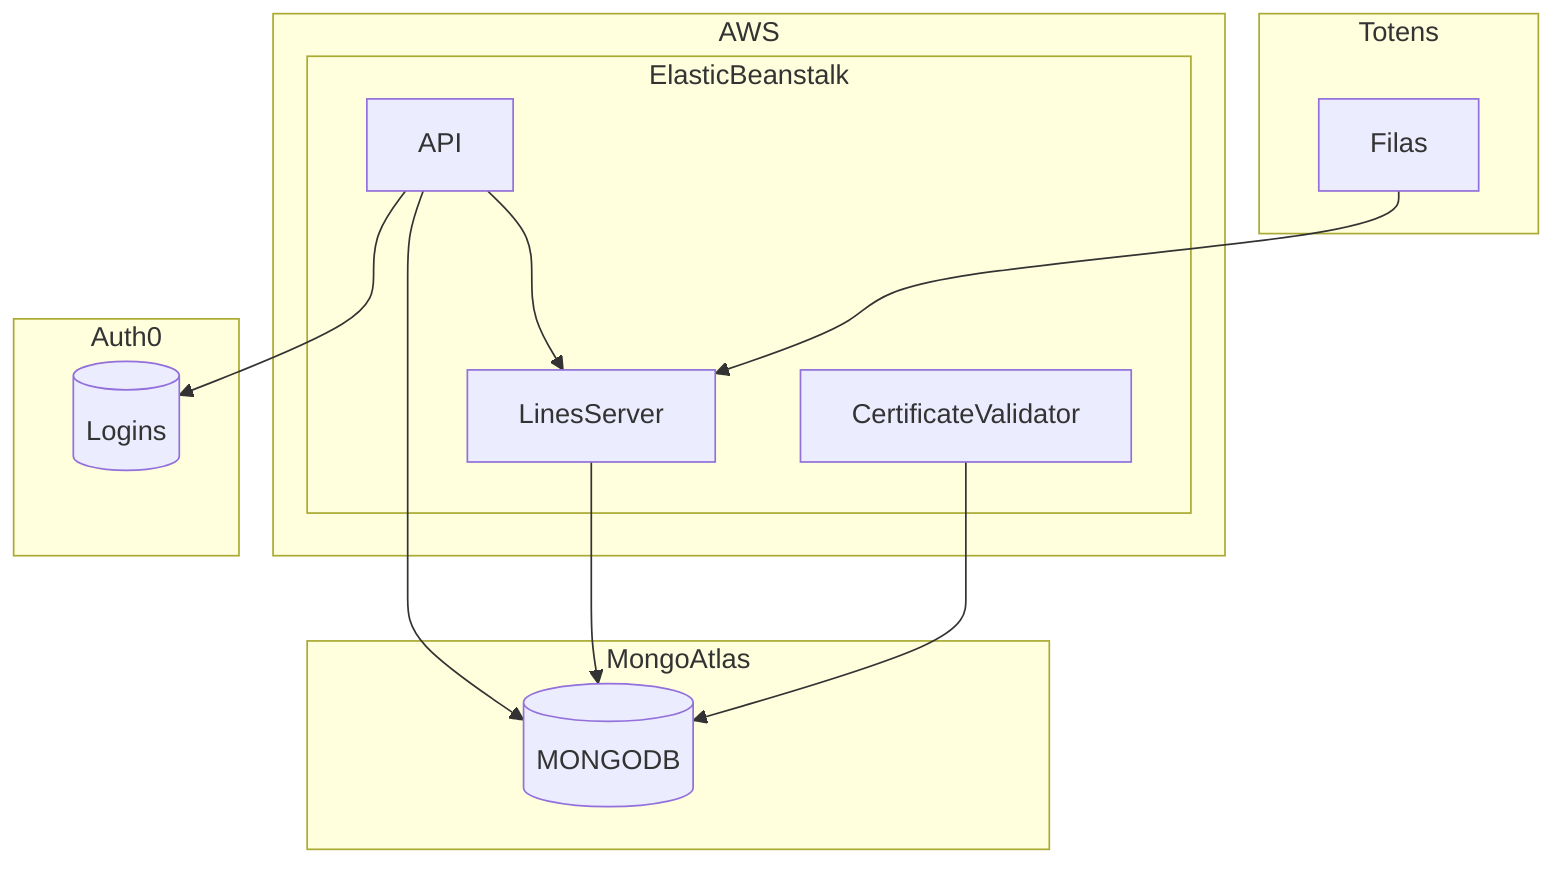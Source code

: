 graph TD
    API --> MONGO
    API --> Auth
    API --> LinesServer
    LinesServer --> MONGO
    Filas --> LinesServer
    CertificateValidator --> MONGO
    subgraph AWS
        subgraph ElasticBeanstalk
            API
            LinesServer
            CertificateValidator
        end
    end
    
    subgraph MongoAtlas
     MONGO[(MONGODB)]
    end

    subgraph Auth0
     Auth[(Logins)]
    end

    subgraph Totens
     Filas
    end